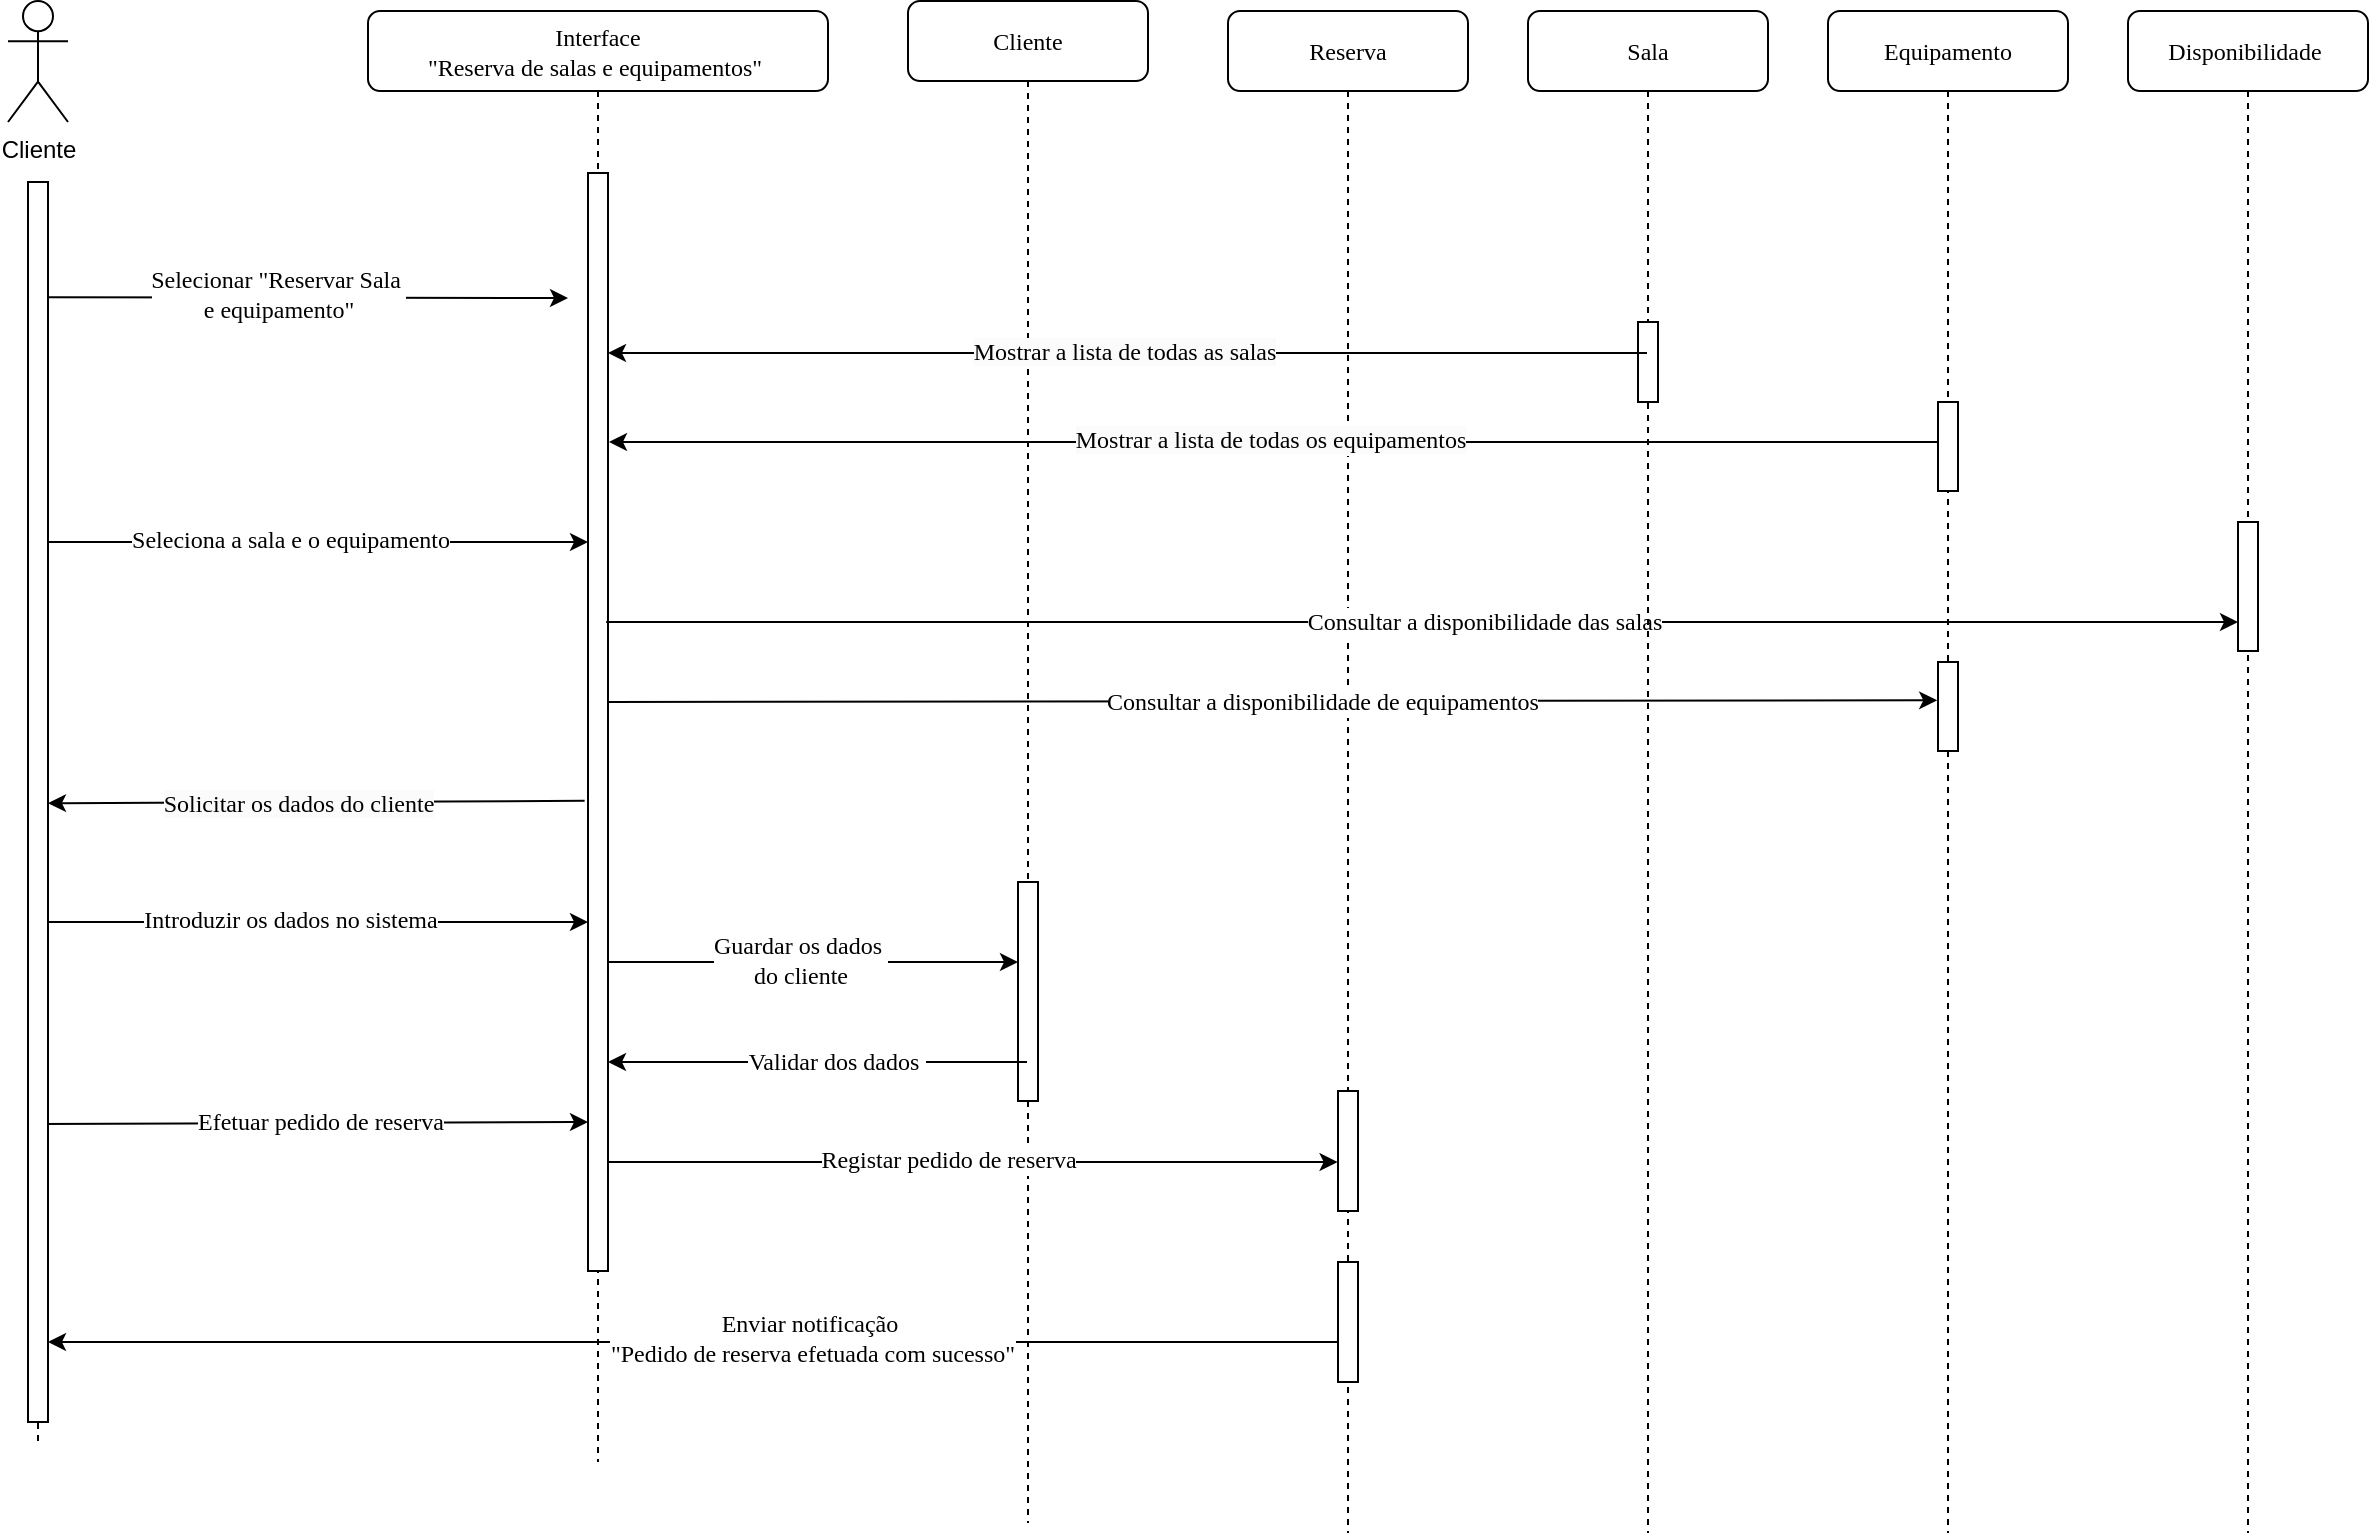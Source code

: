 <mxfile version="24.8.4" pages="2">
  <diagram id="Xv4Ezc63NW2Mipu4XVVe" name="Diagrama de Sequência">
    <mxGraphModel dx="1313" dy="696" grid="1" gridSize="10" guides="1" tooltips="1" connect="1" arrows="1" fold="1" page="1" pageScale="1" pageWidth="1169" pageHeight="827" math="0" shadow="0">
      <root>
        <mxCell id="0" />
        <mxCell id="1" parent="0" />
        <mxCell id="Sf8C7zPJ5vEVVHvEymLO-8" value="Cliente" style="shape=umlLifeline;perimeter=lifelinePerimeter;whiteSpace=wrap;html=1;container=1;collapsible=0;recursiveResize=0;outlineConnect=0;rounded=1;shadow=0;comic=0;labelBackgroundColor=none;strokeWidth=1;fontFamily=Verdana;fontSize=12;align=center;" parent="1" vertex="1">
          <mxGeometry x="570" y="49.5" width="120" height="761" as="geometry" />
        </mxCell>
        <mxCell id="Sf8C7zPJ5vEVVHvEymLO-9" value="" style="html=1;points=[];perimeter=orthogonalPerimeter;rounded=0;shadow=0;comic=0;labelBackgroundColor=none;strokeWidth=1;fontFamily=Verdana;fontSize=12;align=center;" parent="Sf8C7zPJ5vEVVHvEymLO-8" vertex="1">
          <mxGeometry x="55" y="440.5" width="10" height="109.5" as="geometry" />
        </mxCell>
        <mxCell id="F15eJDcA2aAtoLx5ITfS-18" value="" style="endArrow=classic;html=1;rounded=0;exitX=1.026;exitY=0.388;exitDx=0;exitDy=0;exitPerimeter=0;labelBackgroundColor=none;fontColor=default;startArrow=none;startFill=0;endFill=1;" parent="Sf8C7zPJ5vEVVHvEymLO-8" target="Sf8C7zPJ5vEVVHvEymLO-9" edge="1">
          <mxGeometry width="50" height="50" relative="1" as="geometry">
            <mxPoint x="-149.47" y="480.56" as="sourcePoint" />
            <mxPoint x="20" y="480.5" as="targetPoint" />
            <Array as="points">
              <mxPoint x="-19.47" y="480.5" />
              <mxPoint x="10" y="480.5" />
            </Array>
          </mxGeometry>
        </mxCell>
        <mxCell id="F15eJDcA2aAtoLx5ITfS-19" value="&lt;div style=&quot;font-size: 12px;&quot;&gt;Guardar os dados&amp;nbsp;&lt;/div&gt;&lt;div style=&quot;font-size: 12px;&quot;&gt;do cliente&lt;/div&gt;" style="edgeLabel;html=1;align=center;verticalAlign=middle;resizable=0;points=[];labelBackgroundColor=default;fontColor=default;labelBorderColor=none;textShadow=0;fontFamily=Verdana;fontSize=12;" parent="F15eJDcA2aAtoLx5ITfS-18" vertex="1" connectable="0">
          <mxGeometry x="-0.21" y="-1" relative="1" as="geometry">
            <mxPoint x="14" y="-2" as="offset" />
          </mxGeometry>
        </mxCell>
        <mxCell id="F15eJDcA2aAtoLx5ITfS-22" value="" style="endArrow=none;html=1;rounded=0;endFill=0;startArrow=classic;startFill=1;" parent="Sf8C7zPJ5vEVVHvEymLO-8" edge="1">
          <mxGeometry width="50" height="50" relative="1" as="geometry">
            <mxPoint x="214.8" y="580.5" as="sourcePoint" />
            <mxPoint x="-160.0" y="580.5" as="targetPoint" />
            <Array as="points">
              <mxPoint x="112.77" y="580.5" />
            </Array>
          </mxGeometry>
        </mxCell>
        <mxCell id="F15eJDcA2aAtoLx5ITfS-23" value="Registar pedido de reserva" style="edgeLabel;html=1;align=center;verticalAlign=middle;resizable=0;points=[];fontFamily=Verdana;fontSize=12;" parent="F15eJDcA2aAtoLx5ITfS-22" vertex="1" connectable="0">
          <mxGeometry x="0.23" y="-2" relative="1" as="geometry">
            <mxPoint x="35" y="1" as="offset" />
          </mxGeometry>
        </mxCell>
        <mxCell id="Sf8C7zPJ5vEVVHvEymLO-1" value="Interface&lt;div style=&quot;font-size: 12px;&quot;&gt;&quot;Reserva de salas e equipamentos&quot;&amp;nbsp;&lt;/div&gt;" style="shape=umlLifeline;perimeter=lifelinePerimeter;whiteSpace=wrap;html=1;container=1;collapsible=0;recursiveResize=0;outlineConnect=0;rounded=1;shadow=0;comic=0;labelBackgroundColor=none;strokeWidth=1;fontFamily=Verdana;fontSize=12;align=center;" parent="1" vertex="1">
          <mxGeometry x="300" y="54.5" width="230" height="725.5" as="geometry" />
        </mxCell>
        <mxCell id="Sf8C7zPJ5vEVVHvEymLO-2" value="" style="html=1;points=[];perimeter=orthogonalPerimeter;rounded=0;shadow=0;comic=0;labelBackgroundColor=none;strokeWidth=1;fontFamily=Verdana;fontSize=12;align=center;" parent="Sf8C7zPJ5vEVVHvEymLO-1" vertex="1">
          <mxGeometry x="110" y="81" width="10" height="549" as="geometry" />
        </mxCell>
        <mxCell id="Sf8C7zPJ5vEVVHvEymLO-12" value="" style="endArrow=classic;html=1;rounded=0;entryX=0.006;entryY=0.424;entryDx=0;entryDy=0;entryPerimeter=0;exitX=1.026;exitY=0.388;exitDx=0;exitDy=0;exitPerimeter=0;labelBackgroundColor=none;fontColor=default;startArrow=none;startFill=0;endFill=1;" parent="Sf8C7zPJ5vEVVHvEymLO-1" edge="1">
          <mxGeometry width="50" height="50" relative="1" as="geometry">
            <mxPoint x="-159.47" y="265.56" as="sourcePoint" />
            <mxPoint x="110.0" y="265.5" as="targetPoint" />
            <Array as="points">
              <mxPoint x="-29.47" y="265.5" />
            </Array>
          </mxGeometry>
        </mxCell>
        <mxCell id="UVFjZKixC5Ubl_KBxXZI-10" value="&lt;div style=&quot;font-size: 12px; text-wrap-mode: wrap;&quot;&gt;&lt;span style=&quot;text-wrap: nowrap; font-size: 12px;&quot;&gt;Seleciona a sala e o&amp;nbsp;&lt;/span&gt;&lt;span style=&quot;text-wrap-mode: nowrap; font-size: 12px;&quot;&gt;equipamento&lt;/span&gt;&lt;/div&gt;" style="edgeLabel;html=1;align=center;verticalAlign=middle;resizable=0;points=[];labelBackgroundColor=default;fontColor=default;labelBorderColor=none;textShadow=0;fontFamily=Verdana;fontSize=12;" parent="Sf8C7zPJ5vEVVHvEymLO-12" vertex="1" connectable="0">
          <mxGeometry x="-0.21" y="-1" relative="1" as="geometry">
            <mxPoint x="14" y="-2" as="offset" />
          </mxGeometry>
        </mxCell>
        <mxCell id="F15eJDcA2aAtoLx5ITfS-16" value="" style="endArrow=classic;html=1;rounded=0;entryX=0.006;entryY=0.424;entryDx=0;entryDy=0;entryPerimeter=0;exitX=1.026;exitY=0.388;exitDx=0;exitDy=0;exitPerimeter=0;labelBackgroundColor=none;fontColor=default;startArrow=none;startFill=0;endFill=1;" parent="Sf8C7zPJ5vEVVHvEymLO-1" edge="1">
          <mxGeometry width="50" height="50" relative="1" as="geometry">
            <mxPoint x="-159.47" y="455.56" as="sourcePoint" />
            <mxPoint x="110.0" y="455.5" as="targetPoint" />
            <Array as="points">
              <mxPoint x="-29.47" y="455.5" />
            </Array>
          </mxGeometry>
        </mxCell>
        <mxCell id="F15eJDcA2aAtoLx5ITfS-17" value="&lt;div style=&quot;font-size: 12px;&quot;&gt;Introduzir os dados no sistema&lt;/div&gt;" style="edgeLabel;html=1;align=center;verticalAlign=middle;resizable=0;points=[];labelBackgroundColor=default;fontColor=default;labelBorderColor=none;textShadow=0;fontFamily=Verdana;fontSize=12;" parent="F15eJDcA2aAtoLx5ITfS-16" vertex="1" connectable="0">
          <mxGeometry x="-0.21" y="-1" relative="1" as="geometry">
            <mxPoint x="14" y="-2" as="offset" />
          </mxGeometry>
        </mxCell>
        <mxCell id="1UxCsuvW3kTOG8DegGpN-2" value="" style="endArrow=none;html=1;rounded=0;entryX=1.253;entryY=0.792;entryDx=0;entryDy=0;entryPerimeter=0;endFill=0;startArrow=classic;startFill=1;" parent="Sf8C7zPJ5vEVVHvEymLO-1" edge="1">
          <mxGeometry width="50" height="50" relative="1" as="geometry">
            <mxPoint x="110" y="555.5" as="sourcePoint" />
            <mxPoint x="-164.5" y="556.54" as="targetPoint" />
            <Array as="points">
              <mxPoint x="102.97" y="555.5" />
            </Array>
          </mxGeometry>
        </mxCell>
        <mxCell id="F15eJDcA2aAtoLx5ITfS-21" value="Efetuar pedido de reserva" style="edgeLabel;html=1;align=center;verticalAlign=middle;resizable=0;points=[];fontFamily=Verdana;fontSize=12;" parent="1UxCsuvW3kTOG8DegGpN-2" vertex="1" connectable="0">
          <mxGeometry x="0.23" y="-2" relative="1" as="geometry">
            <mxPoint x="35" y="1" as="offset" />
          </mxGeometry>
        </mxCell>
        <mxCell id="Sf8C7zPJ5vEVVHvEymLO-7" value="" style="endArrow=classic;html=1;rounded=0;labelBackgroundColor=none;fontColor=default;" parent="Sf8C7zPJ5vEVVHvEymLO-1" source="Sf8C7zPJ5vEVVHvEymLO-8" edge="1">
          <mxGeometry width="50" height="50" relative="1" as="geometry">
            <mxPoint x="300" y="525.5" as="sourcePoint" />
            <mxPoint x="120" y="525.5" as="targetPoint" />
            <Array as="points" />
          </mxGeometry>
        </mxCell>
        <mxCell id="F15eJDcA2aAtoLx5ITfS-20" value="Validar dos dados&amp;nbsp;" style="edgeLabel;html=1;align=center;verticalAlign=middle;resizable=0;points=[];horizontal=1;fontSize=12;fontFamily=Verdana;" parent="Sf8C7zPJ5vEVVHvEymLO-7" vertex="1" connectable="0">
          <mxGeometry x="-0.207" y="-1" relative="1" as="geometry">
            <mxPoint x="-13" y="1" as="offset" />
          </mxGeometry>
        </mxCell>
        <mxCell id="Sf8C7zPJ5vEVVHvEymLO-14" value="" style="endArrow=classic;html=1;rounded=0;labelBackgroundColor=none;fontColor=default;exitX=0.88;exitY=0.093;exitDx=0;exitDy=0;exitPerimeter=0;" parent="Sf8C7zPJ5vEVVHvEymLO-1" source="UVFjZKixC5Ubl_KBxXZI-1" edge="1">
          <mxGeometry width="50" height="50" relative="1" as="geometry">
            <mxPoint x="-130" y="141.5" as="sourcePoint" />
            <mxPoint x="100" y="143.5" as="targetPoint" />
          </mxGeometry>
        </mxCell>
        <mxCell id="F15eJDcA2aAtoLx5ITfS-37" value="&lt;span style=&quot;font-size: 12px; background-color: initial; text-wrap-style: initial;&quot;&gt;Selecionar &quot;Reservar Sala&amp;nbsp;&lt;/span&gt;&lt;div style=&quot;font-size: 12px;&quot;&gt;&lt;span style=&quot;font-size: 12px; background-color: initial; text-wrap-style: initial;&quot;&gt;e equipamento&lt;/span&gt;&lt;span style=&quot;font-size: 12px; background-color: initial;&quot;&gt;&quot;&lt;/span&gt;&lt;/div&gt;" style="edgeLabel;html=1;align=center;verticalAlign=middle;resizable=0;points=[];fontFamily=Verdana;fontSize=12;" parent="Sf8C7zPJ5vEVVHvEymLO-14" vertex="1" connectable="0">
          <mxGeometry x="-0.114" y="2" relative="1" as="geometry">
            <mxPoint as="offset" />
          </mxGeometry>
        </mxCell>
        <mxCell id="tvexhLLULagOUKHrUBK0-2" value="Cliente" style="shape=umlActor;html=1;verticalLabelPosition=bottom;verticalAlign=top;align=center;" parent="1" vertex="1">
          <mxGeometry x="120" y="49.5" width="30" height="60.5" as="geometry" />
        </mxCell>
        <mxCell id="tvexhLLULagOUKHrUBK0-10" value="Reserva" style="shape=umlLifeline;perimeter=lifelinePerimeter;whiteSpace=wrap;html=1;container=1;collapsible=0;recursiveResize=0;outlineConnect=0;rounded=1;shadow=0;comic=0;labelBackgroundColor=none;strokeWidth=1;fontFamily=Verdana;fontSize=12;align=center;" parent="1" vertex="1">
          <mxGeometry x="730" y="54.5" width="120" height="761" as="geometry" />
        </mxCell>
        <mxCell id="tvexhLLULagOUKHrUBK0-11" value="" style="html=1;points=[];perimeter=orthogonalPerimeter;rounded=0;shadow=0;comic=0;labelBackgroundColor=none;strokeWidth=1;fontFamily=Verdana;fontSize=12;align=center;" parent="tvexhLLULagOUKHrUBK0-10" vertex="1">
          <mxGeometry x="55" y="540" width="10" height="60" as="geometry" />
        </mxCell>
        <mxCell id="tvexhLLULagOUKHrUBK0-8" value="Disponibilidade&amp;nbsp;" style="shape=umlLifeline;perimeter=lifelinePerimeter;whiteSpace=wrap;html=1;container=1;collapsible=0;recursiveResize=0;outlineConnect=0;rounded=1;shadow=0;comic=0;labelBackgroundColor=none;strokeWidth=1;fontFamily=Verdana;fontSize=12;align=center;" parent="1" vertex="1">
          <mxGeometry x="1180" y="54.5" width="120" height="761" as="geometry" />
        </mxCell>
        <mxCell id="tvexhLLULagOUKHrUBK0-9" value="" style="html=1;points=[];perimeter=orthogonalPerimeter;rounded=0;shadow=0;comic=0;labelBackgroundColor=none;strokeWidth=1;fontFamily=Verdana;fontSize=12;align=center;" parent="tvexhLLULagOUKHrUBK0-8" vertex="1">
          <mxGeometry x="55" y="255.5" width="10" height="64.5" as="geometry" />
        </mxCell>
        <mxCell id="UVFjZKixC5Ubl_KBxXZI-7" value="" style="endArrow=none;html=1;rounded=0;labelBackgroundColor=none;fontColor=default;entryX=1.36;entryY=0.139;entryDx=0;entryDy=0;entryPerimeter=0;startArrow=classic;startFill=1;endFill=0;exitX=-0.04;exitY=0.431;exitDx=0;exitDy=0;exitPerimeter=0;" parent="tvexhLLULagOUKHrUBK0-8" source="G6xmYg571rkVu7QIkF60-1" edge="1">
          <mxGeometry x="-0.029" y="-74" width="50" height="50" relative="1" as="geometry">
            <mxPoint x="56" y="345.5" as="sourcePoint" />
            <mxPoint x="-760" y="345.5" as="targetPoint" />
            <Array as="points" />
            <mxPoint as="offset" />
          </mxGeometry>
        </mxCell>
        <mxCell id="UVFjZKixC5Ubl_KBxXZI-8" value="&lt;font style=&quot;font-size: 12px;&quot;&gt;Consultar a disponibilidade de equipamentos&lt;/font&gt;" style="edgeLabel;html=1;align=center;verticalAlign=middle;resizable=0;points=[];fontFamily=Verdana;fontSize=12;" parent="UVFjZKixC5Ubl_KBxXZI-7" vertex="1" connectable="0">
          <mxGeometry x="-0.075" relative="1" as="geometry">
            <mxPoint as="offset" />
          </mxGeometry>
        </mxCell>
        <mxCell id="UVFjZKixC5Ubl_KBxXZI-3" value="" style="endArrow=none;html=1;rounded=0;labelBackgroundColor=none;fontColor=default;entryX=1.36;entryY=0.139;entryDx=0;entryDy=0;entryPerimeter=0;startArrow=classic;startFill=1;endFill=0;fontSize=18;" parent="tvexhLLULagOUKHrUBK0-8" edge="1">
          <mxGeometry x="-0.021" y="-32" width="50" height="50" relative="1" as="geometry">
            <mxPoint x="55.0" y="305.5" as="sourcePoint" />
            <mxPoint x="-760.9" y="305.5" as="targetPoint" />
            <Array as="points" />
            <mxPoint as="offset" />
          </mxGeometry>
        </mxCell>
        <mxCell id="UVFjZKixC5Ubl_KBxXZI-6" value="&lt;font style=&quot;font-size: 12px;&quot;&gt;Consultar a disponibilidade das salas&lt;/font&gt;" style="edgeLabel;html=1;align=center;verticalAlign=middle;resizable=0;points=[];fontFamily=Verdana;fontSize=12;" parent="UVFjZKixC5Ubl_KBxXZI-3" vertex="1" connectable="0">
          <mxGeometry x="-0.075" relative="1" as="geometry">
            <mxPoint as="offset" />
          </mxGeometry>
        </mxCell>
        <mxCell id="tvexhLLULagOUKHrUBK0-14" value="Equipamento" style="shape=umlLifeline;perimeter=lifelinePerimeter;whiteSpace=wrap;html=1;container=1;collapsible=0;recursiveResize=0;outlineConnect=0;rounded=1;shadow=0;comic=0;labelBackgroundColor=none;strokeWidth=1;fontFamily=Verdana;fontSize=12;align=center;" parent="1" vertex="1">
          <mxGeometry x="1030" y="54.5" width="120" height="761" as="geometry" />
        </mxCell>
        <mxCell id="tvexhLLULagOUKHrUBK0-15" value="" style="html=1;points=[];perimeter=orthogonalPerimeter;rounded=0;shadow=0;comic=0;labelBackgroundColor=none;strokeWidth=1;fontFamily=Verdana;fontSize=12;align=center;" parent="tvexhLLULagOUKHrUBK0-14" vertex="1">
          <mxGeometry x="55" y="195.5" width="10" height="44.5" as="geometry" />
        </mxCell>
        <mxCell id="G6xmYg571rkVu7QIkF60-1" value="" style="html=1;points=[];perimeter=orthogonalPerimeter;rounded=0;shadow=0;comic=0;labelBackgroundColor=none;strokeWidth=1;fontFamily=Verdana;fontSize=12;align=center;" parent="tvexhLLULagOUKHrUBK0-14" vertex="1">
          <mxGeometry x="55" y="325.5" width="10" height="44.5" as="geometry" />
        </mxCell>
        <mxCell id="UVFjZKixC5Ubl_KBxXZI-2" value="" style="endArrow=none;dashed=1;html=1;rounded=0;" parent="1" target="UVFjZKixC5Ubl_KBxXZI-1" edge="1">
          <mxGeometry width="50" height="50" relative="1" as="geometry">
            <mxPoint x="135" y="769.5" as="sourcePoint" />
            <mxPoint x="135" y="109" as="targetPoint" />
          </mxGeometry>
        </mxCell>
        <mxCell id="UVFjZKixC5Ubl_KBxXZI-1" value="" style="html=1;points=[];perimeter=orthogonalPerimeter;rounded=0;shadow=0;comic=0;labelBackgroundColor=none;strokeWidth=1;fontFamily=Verdana;fontSize=12;align=center;" parent="1" vertex="1">
          <mxGeometry x="130" y="140" width="10" height="620" as="geometry" />
        </mxCell>
        <mxCell id="tvexhLLULagOUKHrUBK0-12" value="Sala" style="shape=umlLifeline;perimeter=lifelinePerimeter;whiteSpace=wrap;html=1;container=1;collapsible=0;recursiveResize=0;outlineConnect=0;rounded=1;shadow=0;comic=0;labelBackgroundColor=none;strokeWidth=1;fontFamily=Verdana;fontSize=12;align=center;" parent="1" vertex="1">
          <mxGeometry x="880" y="54.5" width="120" height="761" as="geometry" />
        </mxCell>
        <mxCell id="tvexhLLULagOUKHrUBK0-13" value="" style="html=1;points=[];perimeter=orthogonalPerimeter;rounded=0;shadow=0;comic=0;labelBackgroundColor=none;strokeWidth=1;fontFamily=Verdana;fontSize=12;align=center;" parent="tvexhLLULagOUKHrUBK0-12" vertex="1">
          <mxGeometry x="55" y="155.5" width="10" height="40" as="geometry" />
        </mxCell>
        <mxCell id="UVFjZKixC5Ubl_KBxXZI-11" value="" style="endArrow=classic;html=1;rounded=0;labelBackgroundColor=none;fontColor=default;" parent="1" edge="1">
          <mxGeometry width="50" height="50" relative="1" as="geometry">
            <mxPoint x="939.5" y="225.5" as="sourcePoint" />
            <mxPoint x="420.004" y="225.5" as="targetPoint" />
            <Array as="points" />
          </mxGeometry>
        </mxCell>
        <mxCell id="UVFjZKixC5Ubl_KBxXZI-12" value="&lt;span style=&quot;font-size: 12px; background-color: rgb(251, 251, 251);&quot;&gt;Mostrar a lista de todas as salas&lt;/span&gt;" style="edgeLabel;html=1;align=center;verticalAlign=middle;resizable=0;points=[];fontFamily=Verdana;fontSize=12;" parent="UVFjZKixC5Ubl_KBxXZI-11" vertex="1" connectable="0">
          <mxGeometry x="0.006" y="-1" relative="1" as="geometry">
            <mxPoint as="offset" />
          </mxGeometry>
        </mxCell>
        <mxCell id="1UxCsuvW3kTOG8DegGpN-1" style="edgeStyle=orthogonalEdgeStyle;rounded=0;orthogonalLoop=1;jettySize=auto;html=1;exitX=0.5;exitY=1;exitDx=0;exitDy=0;" parent="1" edge="1">
          <mxGeometry relative="1" as="geometry">
            <mxPoint x="265" y="740" as="sourcePoint" />
            <mxPoint x="265" y="740" as="targetPoint" />
          </mxGeometry>
        </mxCell>
        <mxCell id="Sf8C7zPJ5vEVVHvEymLO-19" value="" style="endArrow=classic;html=1;rounded=0;exitX=0.033;exitY=0.158;exitDx=0;exitDy=0;exitPerimeter=0;labelBackgroundColor=none;fontColor=default;entryX=1.2;entryY=0.261;entryDx=0;entryDy=0;entryPerimeter=0;verticalAlign=middle;" parent="1" edge="1">
          <mxGeometry width="50" height="50" relative="1" as="geometry">
            <mxPoint x="408.33" y="449.4" as="sourcePoint" />
            <mxPoint x="140.0" y="450.6" as="targetPoint" />
            <Array as="points" />
          </mxGeometry>
        </mxCell>
        <mxCell id="F15eJDcA2aAtoLx5ITfS-4" value="&lt;span style=&quot;font-size: 12px; background-color: rgb(251, 251, 251);&quot;&gt;Solicitar os dados&amp;nbsp;&lt;/span&gt;&lt;span style=&quot;font-size: 12px; background-color: rgb(251, 251, 251);&quot;&gt;do cliente&lt;/span&gt;" style="edgeLabel;html=1;align=center;verticalAlign=middle;resizable=0;points=[];fontFamily=Verdana;fontSize=12;" parent="Sf8C7zPJ5vEVVHvEymLO-19" vertex="1" connectable="0">
          <mxGeometry x="0.068" y="1" relative="1" as="geometry">
            <mxPoint as="offset" />
          </mxGeometry>
        </mxCell>
        <mxCell id="F15eJDcA2aAtoLx5ITfS-2" value="" style="endArrow=classic;html=1;rounded=0;labelBackgroundColor=none;fontColor=default;" parent="1" edge="1">
          <mxGeometry width="50" height="50" relative="1" as="geometry">
            <mxPoint x="1085.0" y="270.0" as="sourcePoint" />
            <mxPoint x="420.504" y="270" as="targetPoint" />
            <Array as="points" />
          </mxGeometry>
        </mxCell>
        <mxCell id="F15eJDcA2aAtoLx5ITfS-3" value="&lt;span style=&quot;font-size: 12px; background-color: rgb(251, 251, 251);&quot;&gt;Mostrar a lista de todas os equipamentos&lt;/span&gt;" style="edgeLabel;html=1;align=center;verticalAlign=middle;resizable=0;points=[];fontFamily=Verdana;fontSize=12;" parent="F15eJDcA2aAtoLx5ITfS-2" vertex="1" connectable="0">
          <mxGeometry x="0.006" y="-1" relative="1" as="geometry">
            <mxPoint as="offset" />
          </mxGeometry>
        </mxCell>
        <mxCell id="F15eJDcA2aAtoLx5ITfS-27" value="" style="endArrow=classic;html=1;rounded=0;labelBackgroundColor=none;fontColor=default;entryX=1;entryY=0.919;entryDx=0;entryDy=0;entryPerimeter=0;" parent="1" source="tvexhLLULagOUKHrUBK0-10" edge="1">
          <mxGeometry width="50" height="50" relative="1" as="geometry">
            <mxPoint x="740" y="720" as="sourcePoint" />
            <mxPoint x="140" y="720" as="targetPoint" />
            <Array as="points" />
          </mxGeometry>
        </mxCell>
        <mxCell id="F15eJDcA2aAtoLx5ITfS-32" value="Enviar notificação&amp;nbsp;&lt;div style=&quot;font-size: 12px;&quot;&gt;&quot;Pedido de reserva efetuada com sucesso&quot;&lt;/div&gt;" style="edgeLabel;html=1;align=center;verticalAlign=middle;resizable=0;points=[];fontFamily=Verdana;fontSize=12;" parent="F15eJDcA2aAtoLx5ITfS-27" vertex="1" connectable="0">
          <mxGeometry x="-0.176" y="-2" relative="1" as="geometry">
            <mxPoint as="offset" />
          </mxGeometry>
        </mxCell>
        <mxCell id="F15eJDcA2aAtoLx5ITfS-29" value="" style="html=1;points=[];perimeter=orthogonalPerimeter;rounded=0;shadow=0;comic=0;labelBackgroundColor=none;strokeWidth=1;fontFamily=Verdana;fontSize=12;align=center;" parent="1" vertex="1">
          <mxGeometry x="785" y="680" width="10" height="60" as="geometry" />
        </mxCell>
      </root>
    </mxGraphModel>
  </diagram>
  <diagram name="Diagrama de Classes" id="13e1069c-82ec-6db2-03f1-153e76fe0fe0">
    <mxGraphModel dx="913" dy="484" grid="1" gridSize="10" guides="1" tooltips="1" connect="1" arrows="1" fold="1" page="1" pageScale="1" pageWidth="1100" pageHeight="850" background="none" math="0" shadow="0">
      <root>
        <mxCell id="0" />
        <mxCell id="1" parent="0" />
        <mxCell id="OTBdSN7DUw6KR1RITJse-1" value="Cliente" style="swimlane;fontStyle=1;align=center;verticalAlign=top;childLayout=stackLayout;horizontal=1;startSize=26;horizontalStack=0;resizeParent=1;resizeParentMax=0;resizeLast=0;collapsible=1;marginBottom=0;whiteSpace=wrap;html=1;" parent="1" vertex="1">
          <mxGeometry x="30" y="160" width="180" height="268" as="geometry">
            <mxRectangle x="140" y="60" width="80" height="30" as="alternateBounds" />
          </mxGeometry>
        </mxCell>
        <mxCell id="OTBdSN7DUw6KR1RITJse-2" value="+ NumeroCliente: Long&lt;span style=&quot;white-space: pre;&quot;&gt;&#x9;&lt;/span&gt;&amp;nbsp; &amp;nbsp;(PK)" style="text;strokeColor=none;fillColor=none;align=left;verticalAlign=top;spacingLeft=4;spacingRight=4;overflow=hidden;rotatable=0;points=[[0,0.5],[1,0.5]];portConstraint=eastwest;whiteSpace=wrap;html=1;" parent="OTBdSN7DUw6KR1RITJse-1" vertex="1">
          <mxGeometry y="26" width="180" height="26" as="geometry" />
        </mxCell>
        <mxCell id="OTBdSN7DUw6KR1RITJse-3" value="+ NomeCliente: String" style="text;strokeColor=none;fillColor=none;align=left;verticalAlign=top;spacingLeft=4;spacingRight=4;overflow=hidden;rotatable=0;points=[[0,0.5],[1,0.5]];portConstraint=eastwest;whiteSpace=wrap;html=1;" parent="OTBdSN7DUw6KR1RITJse-1" vertex="1">
          <mxGeometry y="52" width="180" height="26" as="geometry" />
        </mxCell>
        <mxCell id="OTBdSN7DUw6KR1RITJse-4" value="+ MoradaCliente: String" style="text;strokeColor=none;fillColor=none;align=left;verticalAlign=top;spacingLeft=4;spacingRight=4;overflow=hidden;rotatable=0;points=[[0,0.5],[1,0.5]];portConstraint=eastwest;whiteSpace=wrap;html=1;" parent="OTBdSN7DUw6KR1RITJse-1" vertex="1">
          <mxGeometry y="78" width="180" height="26" as="geometry" />
        </mxCell>
        <mxCell id="OTBdSN7DUw6KR1RITJse-5" value="+ E-mail: String" style="text;strokeColor=none;fillColor=none;align=left;verticalAlign=top;spacingLeft=4;spacingRight=4;overflow=hidden;rotatable=0;points=[[0,0.5],[1,0.5]];portConstraint=eastwest;whiteSpace=wrap;html=1;" parent="OTBdSN7DUw6KR1RITJse-1" vertex="1">
          <mxGeometry y="104" width="180" height="26" as="geometry" />
        </mxCell>
        <mxCell id="OTBdSN7DUw6KR1RITJse-6" value="+ Password: String" style="text;strokeColor=none;fillColor=none;align=left;verticalAlign=top;spacingLeft=4;spacingRight=4;overflow=hidden;rotatable=0;points=[[0,0.5],[1,0.5]];portConstraint=eastwest;whiteSpace=wrap;html=1;" parent="OTBdSN7DUw6KR1RITJse-1" vertex="1">
          <mxGeometry y="130" width="180" height="26" as="geometry" />
        </mxCell>
        <mxCell id="OTBdSN7DUw6KR1RITJse-7" value="+ Telemóvel: String" style="text;strokeColor=none;fillColor=none;align=left;verticalAlign=top;spacingLeft=4;spacingRight=4;overflow=hidden;rotatable=0;points=[[0,0.5],[1,0.5]];portConstraint=eastwest;whiteSpace=wrap;html=1;" parent="OTBdSN7DUw6KR1RITJse-1" vertex="1">
          <mxGeometry y="156" width="180" height="26" as="geometry" />
        </mxCell>
        <mxCell id="OTBdSN7DUw6KR1RITJse-8" value="" style="line;strokeWidth=1;fillColor=none;align=left;verticalAlign=middle;spacingTop=-1;spacingLeft=3;spacingRight=3;rotatable=0;labelPosition=right;points=[];portConstraint=eastwest;strokeColor=inherit;" parent="OTBdSN7DUw6KR1RITJse-1" vertex="1">
          <mxGeometry y="182" width="180" height="8" as="geometry" />
        </mxCell>
        <mxCell id="rqedpsNSRm9LQJVZ1VE7-1" value="+ CriarCliente()" style="text;strokeColor=none;fillColor=none;align=left;verticalAlign=top;spacingLeft=4;spacingRight=4;overflow=hidden;rotatable=0;points=[[0,0.5],[1,0.5]];portConstraint=eastwest;whiteSpace=wrap;html=1;" vertex="1" parent="OTBdSN7DUw6KR1RITJse-1">
          <mxGeometry y="190" width="180" height="26" as="geometry" />
        </mxCell>
        <mxCell id="rqedpsNSRm9LQJVZ1VE7-2" value="+ AtualizarDados()" style="text;strokeColor=none;fillColor=none;align=left;verticalAlign=top;spacingLeft=4;spacingRight=4;overflow=hidden;rotatable=0;points=[[0,0.5],[1,0.5]];portConstraint=eastwest;whiteSpace=wrap;html=1;" vertex="1" parent="OTBdSN7DUw6KR1RITJse-1">
          <mxGeometry y="216" width="180" height="26" as="geometry" />
        </mxCell>
        <mxCell id="rqedpsNSRm9LQJVZ1VE7-3" value="+ EliminarCliente()" style="text;strokeColor=none;fillColor=none;align=left;verticalAlign=top;spacingLeft=4;spacingRight=4;overflow=hidden;rotatable=0;points=[[0,0.5],[1,0.5]];portConstraint=eastwest;whiteSpace=wrap;html=1;" vertex="1" parent="OTBdSN7DUw6KR1RITJse-1">
          <mxGeometry y="242" width="180" height="26" as="geometry" />
        </mxCell>
        <mxCell id="TgUR6VuphJQQWwya9bYw-8" style="edgeStyle=orthogonalEdgeStyle;rounded=0;orthogonalLoop=1;jettySize=auto;html=1;exitX=0.5;exitY=1;exitDx=0;exitDy=0;entryX=1;entryY=0.5;entryDx=0;entryDy=0;endArrow=ERoneToMany;endFill=0;" parent="1" source="OTBdSN7DUw6KR1RITJse-10" target="OTBdSN7DUw6KR1RITJse-58" edge="1">
          <mxGeometry relative="1" as="geometry" />
        </mxCell>
        <mxCell id="OTBdSN7DUw6KR1RITJse-10" value="Sala" style="swimlane;fontStyle=1;align=center;verticalAlign=top;childLayout=stackLayout;horizontal=1;startSize=26;horizontalStack=0;resizeParent=1;resizeParentMax=0;resizeLast=0;collapsible=1;marginBottom=0;whiteSpace=wrap;html=1;" parent="1" vertex="1">
          <mxGeometry x="880" y="330" width="160" height="216" as="geometry" />
        </mxCell>
        <mxCell id="OTBdSN7DUw6KR1RITJse-11" value="+ ID_sala: Long&amp;nbsp; &amp;nbsp; &amp;nbsp; &amp;nbsp; &amp;nbsp; &amp;nbsp; (PK)" style="text;strokeColor=none;fillColor=none;align=left;verticalAlign=top;spacingLeft=4;spacingRight=4;overflow=hidden;rotatable=0;points=[[0,0.5],[1,0.5]];portConstraint=eastwest;whiteSpace=wrap;html=1;" parent="OTBdSN7DUw6KR1RITJse-10" vertex="1">
          <mxGeometry y="26" width="160" height="26" as="geometry" />
        </mxCell>
        <mxCell id="TgUR6VuphJQQWwya9bYw-13" value="+ ID_Dis: Long&amp;nbsp; &amp;nbsp; &amp;nbsp; &amp;nbsp; &amp;nbsp; &amp;nbsp; &amp;nbsp; (FK)" style="text;strokeColor=none;fillColor=none;align=left;verticalAlign=top;spacingLeft=4;spacingRight=4;overflow=hidden;rotatable=0;points=[[0,0.5],[1,0.5]];portConstraint=eastwest;whiteSpace=wrap;html=1;" parent="OTBdSN7DUw6KR1RITJse-10" vertex="1">
          <mxGeometry y="52" width="160" height="26" as="geometry" />
        </mxCell>
        <mxCell id="OTBdSN7DUw6KR1RITJse-12" value="+ TipoSala: String" style="text;strokeColor=none;fillColor=none;align=left;verticalAlign=top;spacingLeft=4;spacingRight=4;overflow=hidden;rotatable=0;points=[[0,0.5],[1,0.5]];portConstraint=eastwest;whiteSpace=wrap;html=1;" parent="OTBdSN7DUw6KR1RITJse-10" vertex="1">
          <mxGeometry y="78" width="160" height="26" as="geometry" />
        </mxCell>
        <mxCell id="OTBdSN7DUw6KR1RITJse-13" value="+ TamanhoSala: String" style="text;strokeColor=none;fillColor=none;align=left;verticalAlign=top;spacingLeft=4;spacingRight=4;overflow=hidden;rotatable=0;points=[[0,0.5],[1,0.5]];portConstraint=eastwest;whiteSpace=wrap;html=1;" parent="OTBdSN7DUw6KR1RITJse-10" vertex="1">
          <mxGeometry y="104" width="160" height="26" as="geometry" />
        </mxCell>
        <mxCell id="OTBdSN7DUw6KR1RITJse-14" value="+ CapacidadeMax: String" style="text;strokeColor=none;fillColor=none;align=left;verticalAlign=top;spacingLeft=4;spacingRight=4;overflow=hidden;rotatable=0;points=[[0,0.5],[1,0.5]];portConstraint=eastwest;whiteSpace=wrap;html=1;" parent="OTBdSN7DUw6KR1RITJse-10" vertex="1">
          <mxGeometry y="130" width="160" height="26" as="geometry" />
        </mxCell>
        <mxCell id="yTIaYECVE8OxCSl-N1GG-15" value="+ Preço: Double" style="text;strokeColor=none;fillColor=none;align=left;verticalAlign=top;spacingLeft=4;spacingRight=4;overflow=hidden;rotatable=0;points=[[0,0.5],[1,0.5]];portConstraint=eastwest;whiteSpace=wrap;html=1;" parent="OTBdSN7DUw6KR1RITJse-10" vertex="1">
          <mxGeometry y="156" width="160" height="26" as="geometry" />
        </mxCell>
        <mxCell id="OTBdSN7DUw6KR1RITJse-16" value="" style="line;strokeWidth=1;fillColor=none;align=left;verticalAlign=middle;spacingTop=-1;spacingLeft=3;spacingRight=3;rotatable=0;labelPosition=right;points=[];portConstraint=eastwest;strokeColor=inherit;" parent="OTBdSN7DUw6KR1RITJse-10" vertex="1">
          <mxGeometry y="182" width="160" height="8" as="geometry" />
        </mxCell>
        <mxCell id="OTBdSN7DUw6KR1RITJse-17" value="+ MostarSala()" style="text;strokeColor=none;fillColor=none;align=left;verticalAlign=top;spacingLeft=4;spacingRight=4;overflow=hidden;rotatable=0;points=[[0,0.5],[1,0.5]];portConstraint=eastwest;whiteSpace=wrap;html=1;" parent="OTBdSN7DUw6KR1RITJse-10" vertex="1">
          <mxGeometry y="190" width="160" height="26" as="geometry" />
        </mxCell>
        <mxCell id="OTBdSN7DUw6KR1RITJse-18" value="Reserva" style="swimlane;fontStyle=1;align=center;verticalAlign=top;childLayout=stackLayout;horizontal=1;startSize=26;horizontalStack=0;resizeParent=1;resizeParentMax=0;resizeLast=0;collapsible=1;marginBottom=0;whiteSpace=wrap;html=1;" parent="1" vertex="1">
          <mxGeometry x="310" y="190" width="180" height="320" as="geometry" />
        </mxCell>
        <mxCell id="OTBdSN7DUw6KR1RITJse-19" value="+ ID_Reserva: Long&amp;nbsp; &amp;nbsp; &amp;nbsp; &amp;nbsp; &amp;nbsp; (PK)" style="text;strokeColor=none;fillColor=none;align=left;verticalAlign=top;spacingLeft=4;spacingRight=4;overflow=hidden;rotatable=0;points=[[0,0.5],[1,0.5]];portConstraint=eastwest;whiteSpace=wrap;html=1;" parent="OTBdSN7DUw6KR1RITJse-18" vertex="1">
          <mxGeometry y="26" width="180" height="26" as="geometry" />
        </mxCell>
        <mxCell id="yTIaYECVE8OxCSl-N1GG-2" value="+ NumeroCliente: Long&lt;span style=&quot;white-space: pre;&quot;&gt;&#x9;&lt;/span&gt;&amp;nbsp; &amp;nbsp;(FK)" style="text;strokeColor=none;fillColor=none;align=left;verticalAlign=top;spacingLeft=4;spacingRight=4;overflow=hidden;rotatable=0;points=[[0,0.5],[1,0.5]];portConstraint=eastwest;whiteSpace=wrap;html=1;" parent="OTBdSN7DUw6KR1RITJse-18" vertex="1">
          <mxGeometry y="52" width="180" height="26" as="geometry" />
        </mxCell>
        <mxCell id="OTBdSN7DUw6KR1RITJse-20" value="+ TipoReserva: Enum" style="text;strokeColor=none;fillColor=none;align=left;verticalAlign=top;spacingLeft=4;spacingRight=4;overflow=hidden;rotatable=0;points=[[0,0.5],[1,0.5]];portConstraint=eastwest;whiteSpace=wrap;html=1;" parent="OTBdSN7DUw6KR1RITJse-18" vertex="1">
          <mxGeometry y="78" width="180" height="26" as="geometry" />
        </mxCell>
        <mxCell id="yTIaYECVE8OxCSl-N1GG-1" value="+ DataReserva: Date" style="text;strokeColor=none;fillColor=none;align=left;verticalAlign=top;spacingLeft=4;spacingRight=4;overflow=hidden;rotatable=0;points=[[0,0.5],[1,0.5]];portConstraint=eastwest;whiteSpace=wrap;html=1;" parent="OTBdSN7DUw6KR1RITJse-18" vertex="1">
          <mxGeometry y="104" width="180" height="26" as="geometry" />
        </mxCell>
        <mxCell id="OTBdSN7DUw6KR1RITJse-21" value="+ DataInicio: Date" style="text;strokeColor=none;fillColor=none;align=left;verticalAlign=top;spacingLeft=4;spacingRight=4;overflow=hidden;rotatable=0;points=[[0,0.5],[1,0.5]];portConstraint=eastwest;whiteSpace=wrap;html=1;" parent="OTBdSN7DUw6KR1RITJse-18" vertex="1">
          <mxGeometry y="130" width="180" height="26" as="geometry" />
        </mxCell>
        <mxCell id="OTBdSN7DUw6KR1RITJse-22" value="+ DataFim: Date" style="text;strokeColor=none;fillColor=none;align=left;verticalAlign=top;spacingLeft=4;spacingRight=4;overflow=hidden;rotatable=0;points=[[0,0.5],[1,0.5]];portConstraint=eastwest;whiteSpace=wrap;html=1;" parent="OTBdSN7DUw6KR1RITJse-18" vertex="1">
          <mxGeometry y="156" width="180" height="26" as="geometry" />
        </mxCell>
        <mxCell id="OTBdSN7DUw6KR1RITJse-23" value="+ Participantes: Integer" style="text;strokeColor=none;fillColor=none;align=left;verticalAlign=top;spacingLeft=4;spacingRight=4;overflow=hidden;rotatable=0;points=[[0,0.5],[1,0.5]];portConstraint=eastwest;whiteSpace=wrap;html=1;" parent="OTBdSN7DUw6KR1RITJse-18" vertex="1">
          <mxGeometry y="182" width="180" height="26" as="geometry" />
        </mxCell>
        <mxCell id="TgUR6VuphJQQWwya9bYw-1" value="+ PreçoTotal: Double" style="text;strokeColor=none;fillColor=none;align=left;verticalAlign=top;spacingLeft=4;spacingRight=4;overflow=hidden;rotatable=0;points=[[0,0.5],[1,0.5]];portConstraint=eastwest;whiteSpace=wrap;html=1;" parent="OTBdSN7DUw6KR1RITJse-18" vertex="1">
          <mxGeometry y="208" width="180" height="26" as="geometry" />
        </mxCell>
        <mxCell id="OTBdSN7DUw6KR1RITJse-24" value="" style="line;strokeWidth=1;fillColor=none;align=left;verticalAlign=middle;spacingTop=-1;spacingLeft=3;spacingRight=3;rotatable=0;labelPosition=right;points=[];portConstraint=eastwest;strokeColor=inherit;" parent="OTBdSN7DUw6KR1RITJse-18" vertex="1">
          <mxGeometry y="234" width="180" height="8" as="geometry" />
        </mxCell>
        <mxCell id="5uaC4MI6rVyVPUYfYV3J-1" value="+ FazerPedidoReserva()" style="text;strokeColor=none;fillColor=none;align=left;verticalAlign=top;spacingLeft=4;spacingRight=4;overflow=hidden;rotatable=0;points=[[0,0.5],[1,0.5]];portConstraint=eastwest;whiteSpace=wrap;html=1;" vertex="1" parent="OTBdSN7DUw6KR1RITJse-18">
          <mxGeometry y="242" width="180" height="26" as="geometry" />
        </mxCell>
        <mxCell id="OTBdSN7DUw6KR1RITJse-25" value="+ ConsultarReserva()" style="text;strokeColor=none;fillColor=none;align=left;verticalAlign=top;spacingLeft=4;spacingRight=4;overflow=hidden;rotatable=0;points=[[0,0.5],[1,0.5]];portConstraint=eastwest;whiteSpace=wrap;html=1;" parent="OTBdSN7DUw6KR1RITJse-18" vertex="1">
          <mxGeometry y="268" width="180" height="26" as="geometry" />
        </mxCell>
        <mxCell id="5uaC4MI6rVyVPUYfYV3J-3" value="+ CancelarReserva()" style="text;strokeColor=none;fillColor=none;align=left;verticalAlign=top;spacingLeft=4;spacingRight=4;overflow=hidden;rotatable=0;points=[[0,0.5],[1,0.5]];portConstraint=eastwest;whiteSpace=wrap;html=1;" vertex="1" parent="OTBdSN7DUw6KR1RITJse-18">
          <mxGeometry y="294" width="180" height="26" as="geometry" />
        </mxCell>
        <mxCell id="OTBdSN7DUw6KR1RITJse-26" value="Equipamento" style="swimlane;fontStyle=1;align=center;verticalAlign=top;childLayout=stackLayout;horizontal=1;startSize=26;horizontalStack=0;resizeParent=1;resizeParentMax=0;resizeLast=0;collapsible=1;marginBottom=0;whiteSpace=wrap;html=1;" parent="1" vertex="1">
          <mxGeometry x="190" y="580" width="210" height="190" as="geometry" />
        </mxCell>
        <mxCell id="OTBdSN7DUw6KR1RITJse-27" value="+ ID_Equipamento: Long&amp;nbsp; &amp;nbsp; &amp;nbsp; &amp;nbsp; &amp;nbsp; (PK)&amp;nbsp;&amp;nbsp;" style="text;strokeColor=none;fillColor=none;align=left;verticalAlign=top;spacingLeft=4;spacingRight=4;overflow=hidden;rotatable=0;points=[[0,0.5],[1,0.5]];portConstraint=eastwest;whiteSpace=wrap;html=1;" parent="OTBdSN7DUw6KR1RITJse-26" vertex="1">
          <mxGeometry y="26" width="210" height="26" as="geometry" />
        </mxCell>
        <mxCell id="OTBdSN7DUw6KR1RITJse-28" value="+ NomeEquipamento: String" style="text;strokeColor=none;fillColor=none;align=left;verticalAlign=top;spacingLeft=4;spacingRight=4;overflow=hidden;rotatable=0;points=[[0,0.5],[1,0.5]];portConstraint=eastwest;whiteSpace=wrap;html=1;" parent="OTBdSN7DUw6KR1RITJse-26" vertex="1">
          <mxGeometry y="52" width="210" height="26" as="geometry" />
        </mxCell>
        <mxCell id="OTBdSN7DUw6KR1RITJse-29" value="+ TipoEquipamento: String" style="text;strokeColor=none;fillColor=none;align=left;verticalAlign=top;spacingLeft=4;spacingRight=4;overflow=hidden;rotatable=0;points=[[0,0.5],[1,0.5]];portConstraint=eastwest;whiteSpace=wrap;html=1;" parent="OTBdSN7DUw6KR1RITJse-26" vertex="1">
          <mxGeometry y="78" width="210" height="26" as="geometry" />
        </mxCell>
        <mxCell id="OTBdSN7DUw6KR1RITJse-30" value="+ Disponibilidade: Boolean" style="text;strokeColor=none;fillColor=none;align=left;verticalAlign=top;spacingLeft=4;spacingRight=4;overflow=hidden;rotatable=0;points=[[0,0.5],[1,0.5]];portConstraint=eastwest;whiteSpace=wrap;html=1;" parent="OTBdSN7DUw6KR1RITJse-26" vertex="1">
          <mxGeometry y="104" width="210" height="26" as="geometry" />
        </mxCell>
        <mxCell id="OTBdSN7DUw6KR1RITJse-31" value="+ Quantidade: Integer" style="text;strokeColor=none;fillColor=none;align=left;verticalAlign=top;spacingLeft=4;spacingRight=4;overflow=hidden;rotatable=0;points=[[0,0.5],[1,0.5]];portConstraint=eastwest;whiteSpace=wrap;html=1;" parent="OTBdSN7DUw6KR1RITJse-26" vertex="1">
          <mxGeometry y="130" width="210" height="26" as="geometry" />
        </mxCell>
        <mxCell id="OTBdSN7DUw6KR1RITJse-32" value="" style="line;strokeWidth=1;fillColor=none;align=left;verticalAlign=middle;spacingTop=-1;spacingLeft=3;spacingRight=3;rotatable=0;labelPosition=right;points=[];portConstraint=eastwest;strokeColor=inherit;" parent="OTBdSN7DUw6KR1RITJse-26" vertex="1">
          <mxGeometry y="156" width="210" height="8" as="geometry" />
        </mxCell>
        <mxCell id="H3_FL0mDu3y63sgO12pk-1" value="+ MostarEquipamento()" style="text;strokeColor=none;fillColor=none;align=left;verticalAlign=top;spacingLeft=4;spacingRight=4;overflow=hidden;rotatable=0;points=[[0,0.5],[1,0.5]];portConstraint=eastwest;whiteSpace=wrap;html=1;" vertex="1" parent="OTBdSN7DUw6KR1RITJse-26">
          <mxGeometry y="164" width="210" height="26" as="geometry" />
        </mxCell>
        <mxCell id="OTBdSN7DUw6KR1RITJse-43" value="1" style="text;html=1;align=center;verticalAlign=middle;resizable=0;points=[];autosize=1;strokeColor=none;fillColor=none;" parent="1" vertex="1">
          <mxGeometry x="210" y="253" width="30" height="30" as="geometry" />
        </mxCell>
        <mxCell id="OTBdSN7DUw6KR1RITJse-44" value="0..*" style="text;html=1;align=center;verticalAlign=middle;resizable=0;points=[];autosize=1;strokeColor=none;fillColor=none;" parent="1" vertex="1">
          <mxGeometry x="270" y="253" width="40" height="30" as="geometry" />
        </mxCell>
        <mxCell id="OTBdSN7DUw6KR1RITJse-48" value="ReservaSala" style="swimlane;fontStyle=1;align=center;verticalAlign=top;childLayout=stackLayout;horizontal=1;startSize=26;horizontalStack=0;resizeParent=1;resizeParentMax=0;resizeLast=0;collapsible=1;marginBottom=0;whiteSpace=wrap;html=1;" parent="1" vertex="1">
          <mxGeometry x="600" y="300" width="160" height="138" as="geometry" />
        </mxCell>
        <mxCell id="OTBdSN7DUw6KR1RITJse-49" value="+ ID_Reserva: Long&amp;nbsp; &amp;nbsp; &amp;nbsp;(FK)" style="text;strokeColor=none;fillColor=none;align=left;verticalAlign=top;spacingLeft=4;spacingRight=4;overflow=hidden;rotatable=0;points=[[0,0.5],[1,0.5]];portConstraint=eastwest;whiteSpace=wrap;html=1;" parent="OTBdSN7DUw6KR1RITJse-48" vertex="1">
          <mxGeometry y="26" width="160" height="26" as="geometry" />
        </mxCell>
        <mxCell id="OTBdSN7DUw6KR1RITJse-50" value="+ ID_sala: Long&amp;nbsp; &amp;nbsp; &amp;nbsp; &amp;nbsp; &amp;nbsp; &amp;nbsp; (FK)" style="text;strokeColor=none;fillColor=none;align=left;verticalAlign=top;spacingLeft=4;spacingRight=4;overflow=hidden;rotatable=0;points=[[0,0.5],[1,0.5]];portConstraint=eastwest;whiteSpace=wrap;html=1;" parent="OTBdSN7DUw6KR1RITJse-48" vertex="1">
          <mxGeometry y="52" width="160" height="26" as="geometry" />
        </mxCell>
        <mxCell id="OTBdSN7DUw6KR1RITJse-51" value="+ Lotação: Integer" style="text;strokeColor=none;fillColor=none;align=left;verticalAlign=top;spacingLeft=4;spacingRight=4;overflow=hidden;rotatable=0;points=[[0,0.5],[1,0.5]];portConstraint=eastwest;whiteSpace=wrap;html=1;" parent="OTBdSN7DUw6KR1RITJse-48" vertex="1">
          <mxGeometry y="78" width="160" height="26" as="geometry" />
        </mxCell>
        <mxCell id="yTIaYECVE8OxCSl-N1GG-3" value="+ Total: Double" style="text;strokeColor=none;fillColor=none;align=left;verticalAlign=top;spacingLeft=4;spacingRight=4;overflow=hidden;rotatable=0;points=[[0,0.5],[1,0.5]];portConstraint=eastwest;whiteSpace=wrap;html=1;" parent="OTBdSN7DUw6KR1RITJse-48" vertex="1">
          <mxGeometry y="104" width="160" height="26" as="geometry" />
        </mxCell>
        <mxCell id="OTBdSN7DUw6KR1RITJse-52" value="" style="line;strokeWidth=1;fillColor=none;align=left;verticalAlign=middle;spacingTop=-1;spacingLeft=3;spacingRight=3;rotatable=0;labelPosition=right;points=[];portConstraint=eastwest;strokeColor=inherit;" parent="OTBdSN7DUw6KR1RITJse-48" vertex="1">
          <mxGeometry y="130" width="160" height="8" as="geometry" />
        </mxCell>
        <mxCell id="OTBdSN7DUw6KR1RITJse-56" value="SalaEquipamento" style="swimlane;fontStyle=1;align=center;verticalAlign=top;childLayout=stackLayout;horizontal=1;startSize=26;horizontalStack=0;resizeParent=1;resizeParentMax=0;resizeLast=0;collapsible=1;marginBottom=0;whiteSpace=wrap;html=1;" parent="1" vertex="1">
          <mxGeometry x="600" y="610" width="210" height="86" as="geometry" />
        </mxCell>
        <mxCell id="OTBdSN7DUw6KR1RITJse-57" value="+ ID_Equipamento: Long&amp;nbsp; &amp;nbsp; &amp;nbsp; &amp;nbsp; &amp;nbsp; &amp;nbsp;(FK)&amp;nbsp;&amp;nbsp;" style="text;strokeColor=none;fillColor=none;align=left;verticalAlign=top;spacingLeft=4;spacingRight=4;overflow=hidden;rotatable=0;points=[[0,0.5],[1,0.5]];portConstraint=eastwest;whiteSpace=wrap;html=1;" parent="OTBdSN7DUw6KR1RITJse-56" vertex="1">
          <mxGeometry y="26" width="210" height="26" as="geometry" />
        </mxCell>
        <mxCell id="OTBdSN7DUw6KR1RITJse-58" value="+ ID_sala: Long&amp;nbsp; &amp;nbsp; &amp;nbsp; &amp;nbsp;&amp;nbsp;&lt;span style=&quot;white-space: pre;&quot;&gt;&#x9;&lt;/span&gt;&amp;nbsp; &amp;nbsp; &amp;nbsp; &amp;nbsp;&amp;nbsp; &amp;nbsp;(FK)" style="text;strokeColor=none;fillColor=none;align=left;verticalAlign=top;spacingLeft=4;spacingRight=4;overflow=hidden;rotatable=0;points=[[0,0.5],[1,0.5]];portConstraint=eastwest;whiteSpace=wrap;html=1;" parent="OTBdSN7DUw6KR1RITJse-56" vertex="1">
          <mxGeometry y="52" width="210" height="26" as="geometry" />
        </mxCell>
        <mxCell id="OTBdSN7DUw6KR1RITJse-59" value="" style="line;strokeWidth=1;fillColor=none;align=left;verticalAlign=middle;spacingTop=-1;spacingLeft=3;spacingRight=3;rotatable=0;labelPosition=right;points=[];portConstraint=eastwest;strokeColor=inherit;" parent="OTBdSN7DUw6KR1RITJse-56" vertex="1">
          <mxGeometry y="78" width="210" height="8" as="geometry" />
        </mxCell>
        <mxCell id="TgUR6VuphJQQWwya9bYw-9" style="edgeStyle=orthogonalEdgeStyle;rounded=0;orthogonalLoop=1;jettySize=auto;html=1;entryX=0.5;entryY=0;entryDx=0;entryDy=0;startArrow=ERone;startFill=0;endArrow=ERmany;endFill=0;exitX=0.502;exitY=0.987;exitDx=0;exitDy=0;exitPerimeter=0;" parent="1" source="yTIaYECVE8OxCSl-N1GG-12" target="OTBdSN7DUw6KR1RITJse-10" edge="1">
          <mxGeometry relative="1" as="geometry">
            <mxPoint x="960.19" y="263.196" as="sourcePoint" />
            <Array as="points">
              <mxPoint x="960" y="280" />
            </Array>
          </mxGeometry>
        </mxCell>
        <mxCell id="yTIaYECVE8OxCSl-N1GG-5" value="Disponibilidade&amp;nbsp;" style="swimlane;fontStyle=1;align=center;verticalAlign=top;childLayout=stackLayout;horizontal=1;startSize=26;horizontalStack=0;resizeParent=1;resizeParentMax=0;resizeLast=0;collapsible=1;marginBottom=0;whiteSpace=wrap;html=1;" parent="1" vertex="1">
          <mxGeometry x="865" y="50" width="190" height="216" as="geometry" />
        </mxCell>
        <mxCell id="yTIaYECVE8OxCSl-N1GG-6" value="+ ID_Dis: Long&amp;nbsp; &amp;nbsp; &amp;nbsp; &amp;nbsp; &amp;nbsp; &amp;nbsp; (PK)" style="text;strokeColor=none;fillColor=none;align=left;verticalAlign=top;spacingLeft=4;spacingRight=4;overflow=hidden;rotatable=0;points=[[0,0.5],[1,0.5]];portConstraint=eastwest;whiteSpace=wrap;html=1;" parent="yTIaYECVE8OxCSl-N1GG-5" vertex="1">
          <mxGeometry y="26" width="190" height="26" as="geometry" />
        </mxCell>
        <mxCell id="yTIaYECVE8OxCSl-N1GG-8" value="+ Day: String" style="text;strokeColor=none;fillColor=none;align=left;verticalAlign=top;spacingLeft=4;spacingRight=4;overflow=hidden;rotatable=0;points=[[0,0.5],[1,0.5]];portConstraint=eastwest;whiteSpace=wrap;html=1;" parent="yTIaYECVE8OxCSl-N1GG-5" vertex="1">
          <mxGeometry y="52" width="190" height="26" as="geometry" />
        </mxCell>
        <mxCell id="yTIaYECVE8OxCSl-N1GG-7" value="+ Mês: String" style="text;strokeColor=none;fillColor=none;align=left;verticalAlign=top;spacingLeft=4;spacingRight=4;overflow=hidden;rotatable=0;points=[[0,0.5],[1,0.5]];portConstraint=eastwest;whiteSpace=wrap;html=1;" parent="yTIaYECVE8OxCSl-N1GG-5" vertex="1">
          <mxGeometry y="78" width="190" height="26" as="geometry" />
        </mxCell>
        <mxCell id="yTIaYECVE8OxCSl-N1GG-14" value="+ Turno: String" style="text;strokeColor=none;fillColor=none;align=left;verticalAlign=top;spacingLeft=4;spacingRight=4;overflow=hidden;rotatable=0;points=[[0,0.5],[1,0.5]];portConstraint=eastwest;whiteSpace=wrap;html=1;" parent="yTIaYECVE8OxCSl-N1GG-5" vertex="1">
          <mxGeometry y="104" width="190" height="26" as="geometry" />
        </mxCell>
        <mxCell id="yTIaYECVE8OxCSl-N1GG-9" value="+ PreçoHora: Double" style="text;strokeColor=none;fillColor=none;align=left;verticalAlign=top;spacingLeft=4;spacingRight=4;overflow=hidden;rotatable=0;points=[[0,0.5],[1,0.5]];portConstraint=eastwest;whiteSpace=wrap;html=1;" parent="yTIaYECVE8OxCSl-N1GG-5" vertex="1">
          <mxGeometry y="130" width="190" height="26" as="geometry" />
        </mxCell>
        <mxCell id="yTIaYECVE8OxCSl-N1GG-10" value="+ Disponibilidade: String" style="text;strokeColor=none;fillColor=none;align=left;verticalAlign=top;spacingLeft=4;spacingRight=4;overflow=hidden;rotatable=0;points=[[0,0.5],[1,0.5]];portConstraint=eastwest;whiteSpace=wrap;html=1;" parent="yTIaYECVE8OxCSl-N1GG-5" vertex="1">
          <mxGeometry y="156" width="190" height="26" as="geometry" />
        </mxCell>
        <mxCell id="yTIaYECVE8OxCSl-N1GG-11" value="" style="line;strokeWidth=1;fillColor=none;align=left;verticalAlign=middle;spacingTop=-1;spacingLeft=3;spacingRight=3;rotatable=0;labelPosition=right;points=[];portConstraint=eastwest;strokeColor=inherit;" parent="yTIaYECVE8OxCSl-N1GG-5" vertex="1">
          <mxGeometry y="182" width="190" height="8" as="geometry" />
        </mxCell>
        <mxCell id="yTIaYECVE8OxCSl-N1GG-12" value="+ ConsultarEstado ()" style="text;strokeColor=none;fillColor=none;align=left;verticalAlign=top;spacingLeft=4;spacingRight=4;overflow=hidden;rotatable=0;points=[[0,0.5],[1,0.5]];portConstraint=eastwest;whiteSpace=wrap;html=1;" parent="yTIaYECVE8OxCSl-N1GG-5" vertex="1">
          <mxGeometry y="190" width="190" height="26" as="geometry" />
        </mxCell>
        <mxCell id="TgUR6VuphJQQWwya9bYw-2" style="edgeStyle=orthogonalEdgeStyle;rounded=0;orthogonalLoop=1;jettySize=auto;html=1;entryX=0;entryY=0.5;entryDx=0;entryDy=0;endArrow=ERmany;endFill=0;startArrow=diamond;startFill=1;" parent="1" source="yTIaYECVE8OxCSl-N1GG-1" target="OTBdSN7DUw6KR1RITJse-50" edge="1">
          <mxGeometry relative="1" as="geometry" />
        </mxCell>
        <mxCell id="TgUR6VuphJQQWwya9bYw-3" style="edgeStyle=orthogonalEdgeStyle;rounded=0;orthogonalLoop=1;jettySize=auto;html=1;endArrow=ERmany;endFill=0;" parent="1" source="OTBdSN7DUw6KR1RITJse-13" target="OTBdSN7DUw6KR1RITJse-50" edge="1">
          <mxGeometry relative="1" as="geometry" />
        </mxCell>
        <mxCell id="TgUR6VuphJQQWwya9bYw-12" style="edgeStyle=orthogonalEdgeStyle;rounded=0;orthogonalLoop=1;jettySize=auto;html=1;exitX=1;exitY=0.5;exitDx=0;exitDy=0;entryX=-0.007;entryY=0.347;entryDx=0;entryDy=0;entryPerimeter=0;endArrow=ERoneToMany;endFill=0;" parent="1" source="OTBdSN7DUw6KR1RITJse-29" target="OTBdSN7DUw6KR1RITJse-58" edge="1">
          <mxGeometry relative="1" as="geometry" />
        </mxCell>
        <mxCell id="TgUR6VuphJQQWwya9bYw-15" style="edgeStyle=orthogonalEdgeStyle;rounded=0;orthogonalLoop=1;jettySize=auto;html=1;endArrow=ERzeroToMany;endFill=0;" parent="1" source="OTBdSN7DUw6KR1RITJse-5" edge="1">
          <mxGeometry relative="1" as="geometry">
            <mxPoint x="310" y="280" as="targetPoint" />
            <Array as="points">
              <mxPoint x="230" y="280" />
              <mxPoint x="230" y="280" />
            </Array>
          </mxGeometry>
        </mxCell>
      </root>
    </mxGraphModel>
  </diagram>
</mxfile>
